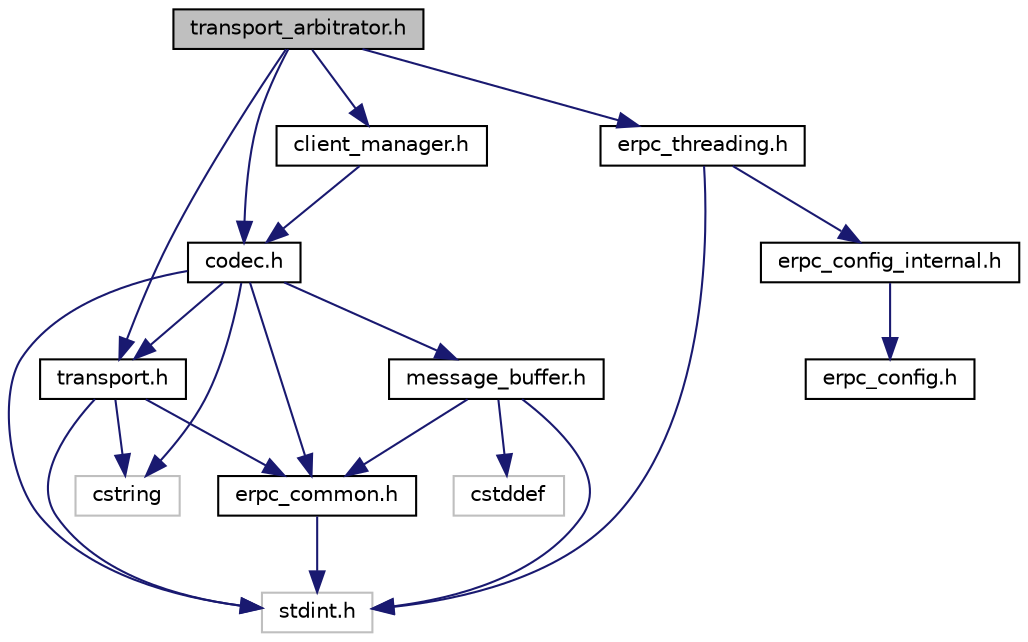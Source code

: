 digraph "transport_arbitrator.h"
{
  edge [fontname="Helvetica",fontsize="10",labelfontname="Helvetica",labelfontsize="10"];
  node [fontname="Helvetica",fontsize="10",shape=record];
  Node1 [label="transport_arbitrator.h",height=0.2,width=0.4,color="black", fillcolor="grey75", style="filled", fontcolor="black"];
  Node1 -> Node2 [color="midnightblue",fontsize="10",style="solid",fontname="Helvetica"];
  Node2 [label="transport.h",height=0.2,width=0.4,color="black", fillcolor="white", style="filled",URL="$transport_8h.html"];
  Node2 -> Node3 [color="midnightblue",fontsize="10",style="solid",fontname="Helvetica"];
  Node3 [label="stdint.h",height=0.2,width=0.4,color="grey75", fillcolor="white", style="filled"];
  Node2 -> Node4 [color="midnightblue",fontsize="10",style="solid",fontname="Helvetica"];
  Node4 [label="cstring",height=0.2,width=0.4,color="grey75", fillcolor="white", style="filled"];
  Node2 -> Node5 [color="midnightblue",fontsize="10",style="solid",fontname="Helvetica"];
  Node5 [label="erpc_common.h",height=0.2,width=0.4,color="black", fillcolor="white", style="filled",URL="$erpc__common_8h_source.html"];
  Node5 -> Node3 [color="midnightblue",fontsize="10",style="solid",fontname="Helvetica"];
  Node1 -> Node6 [color="midnightblue",fontsize="10",style="solid",fontname="Helvetica"];
  Node6 [label="codec.h",height=0.2,width=0.4,color="black", fillcolor="white", style="filled",URL="$codec_8h.html"];
  Node6 -> Node3 [color="midnightblue",fontsize="10",style="solid",fontname="Helvetica"];
  Node6 -> Node4 [color="midnightblue",fontsize="10",style="solid",fontname="Helvetica"];
  Node6 -> Node5 [color="midnightblue",fontsize="10",style="solid",fontname="Helvetica"];
  Node6 -> Node2 [color="midnightblue",fontsize="10",style="solid",fontname="Helvetica"];
  Node6 -> Node7 [color="midnightblue",fontsize="10",style="solid",fontname="Helvetica"];
  Node7 [label="message_buffer.h",height=0.2,width=0.4,color="black", fillcolor="white", style="filled",URL="$message__buffer_8h.html"];
  Node7 -> Node5 [color="midnightblue",fontsize="10",style="solid",fontname="Helvetica"];
  Node7 -> Node3 [color="midnightblue",fontsize="10",style="solid",fontname="Helvetica"];
  Node7 -> Node8 [color="midnightblue",fontsize="10",style="solid",fontname="Helvetica"];
  Node8 [label="cstddef",height=0.2,width=0.4,color="grey75", fillcolor="white", style="filled"];
  Node1 -> Node9 [color="midnightblue",fontsize="10",style="solid",fontname="Helvetica"];
  Node9 [label="client_manager.h",height=0.2,width=0.4,color="black", fillcolor="white", style="filled",URL="$client__manager_8h.html"];
  Node9 -> Node6 [color="midnightblue",fontsize="10",style="solid",fontname="Helvetica"];
  Node1 -> Node10 [color="midnightblue",fontsize="10",style="solid",fontname="Helvetica"];
  Node10 [label="erpc_threading.h",height=0.2,width=0.4,color="black", fillcolor="white", style="filled",URL="$erpc__threading_8h.html"];
  Node10 -> Node11 [color="midnightblue",fontsize="10",style="solid",fontname="Helvetica"];
  Node11 [label="erpc_config_internal.h",height=0.2,width=0.4,color="black", fillcolor="white", style="filled",URL="$erpc__config__internal_8h_source.html"];
  Node11 -> Node12 [color="midnightblue",fontsize="10",style="solid",fontname="Helvetica"];
  Node12 [label="erpc_config.h",height=0.2,width=0.4,color="black", fillcolor="white", style="filled",URL="$erpc__config_8h.html"];
  Node10 -> Node3 [color="midnightblue",fontsize="10",style="solid",fontname="Helvetica"];
}
